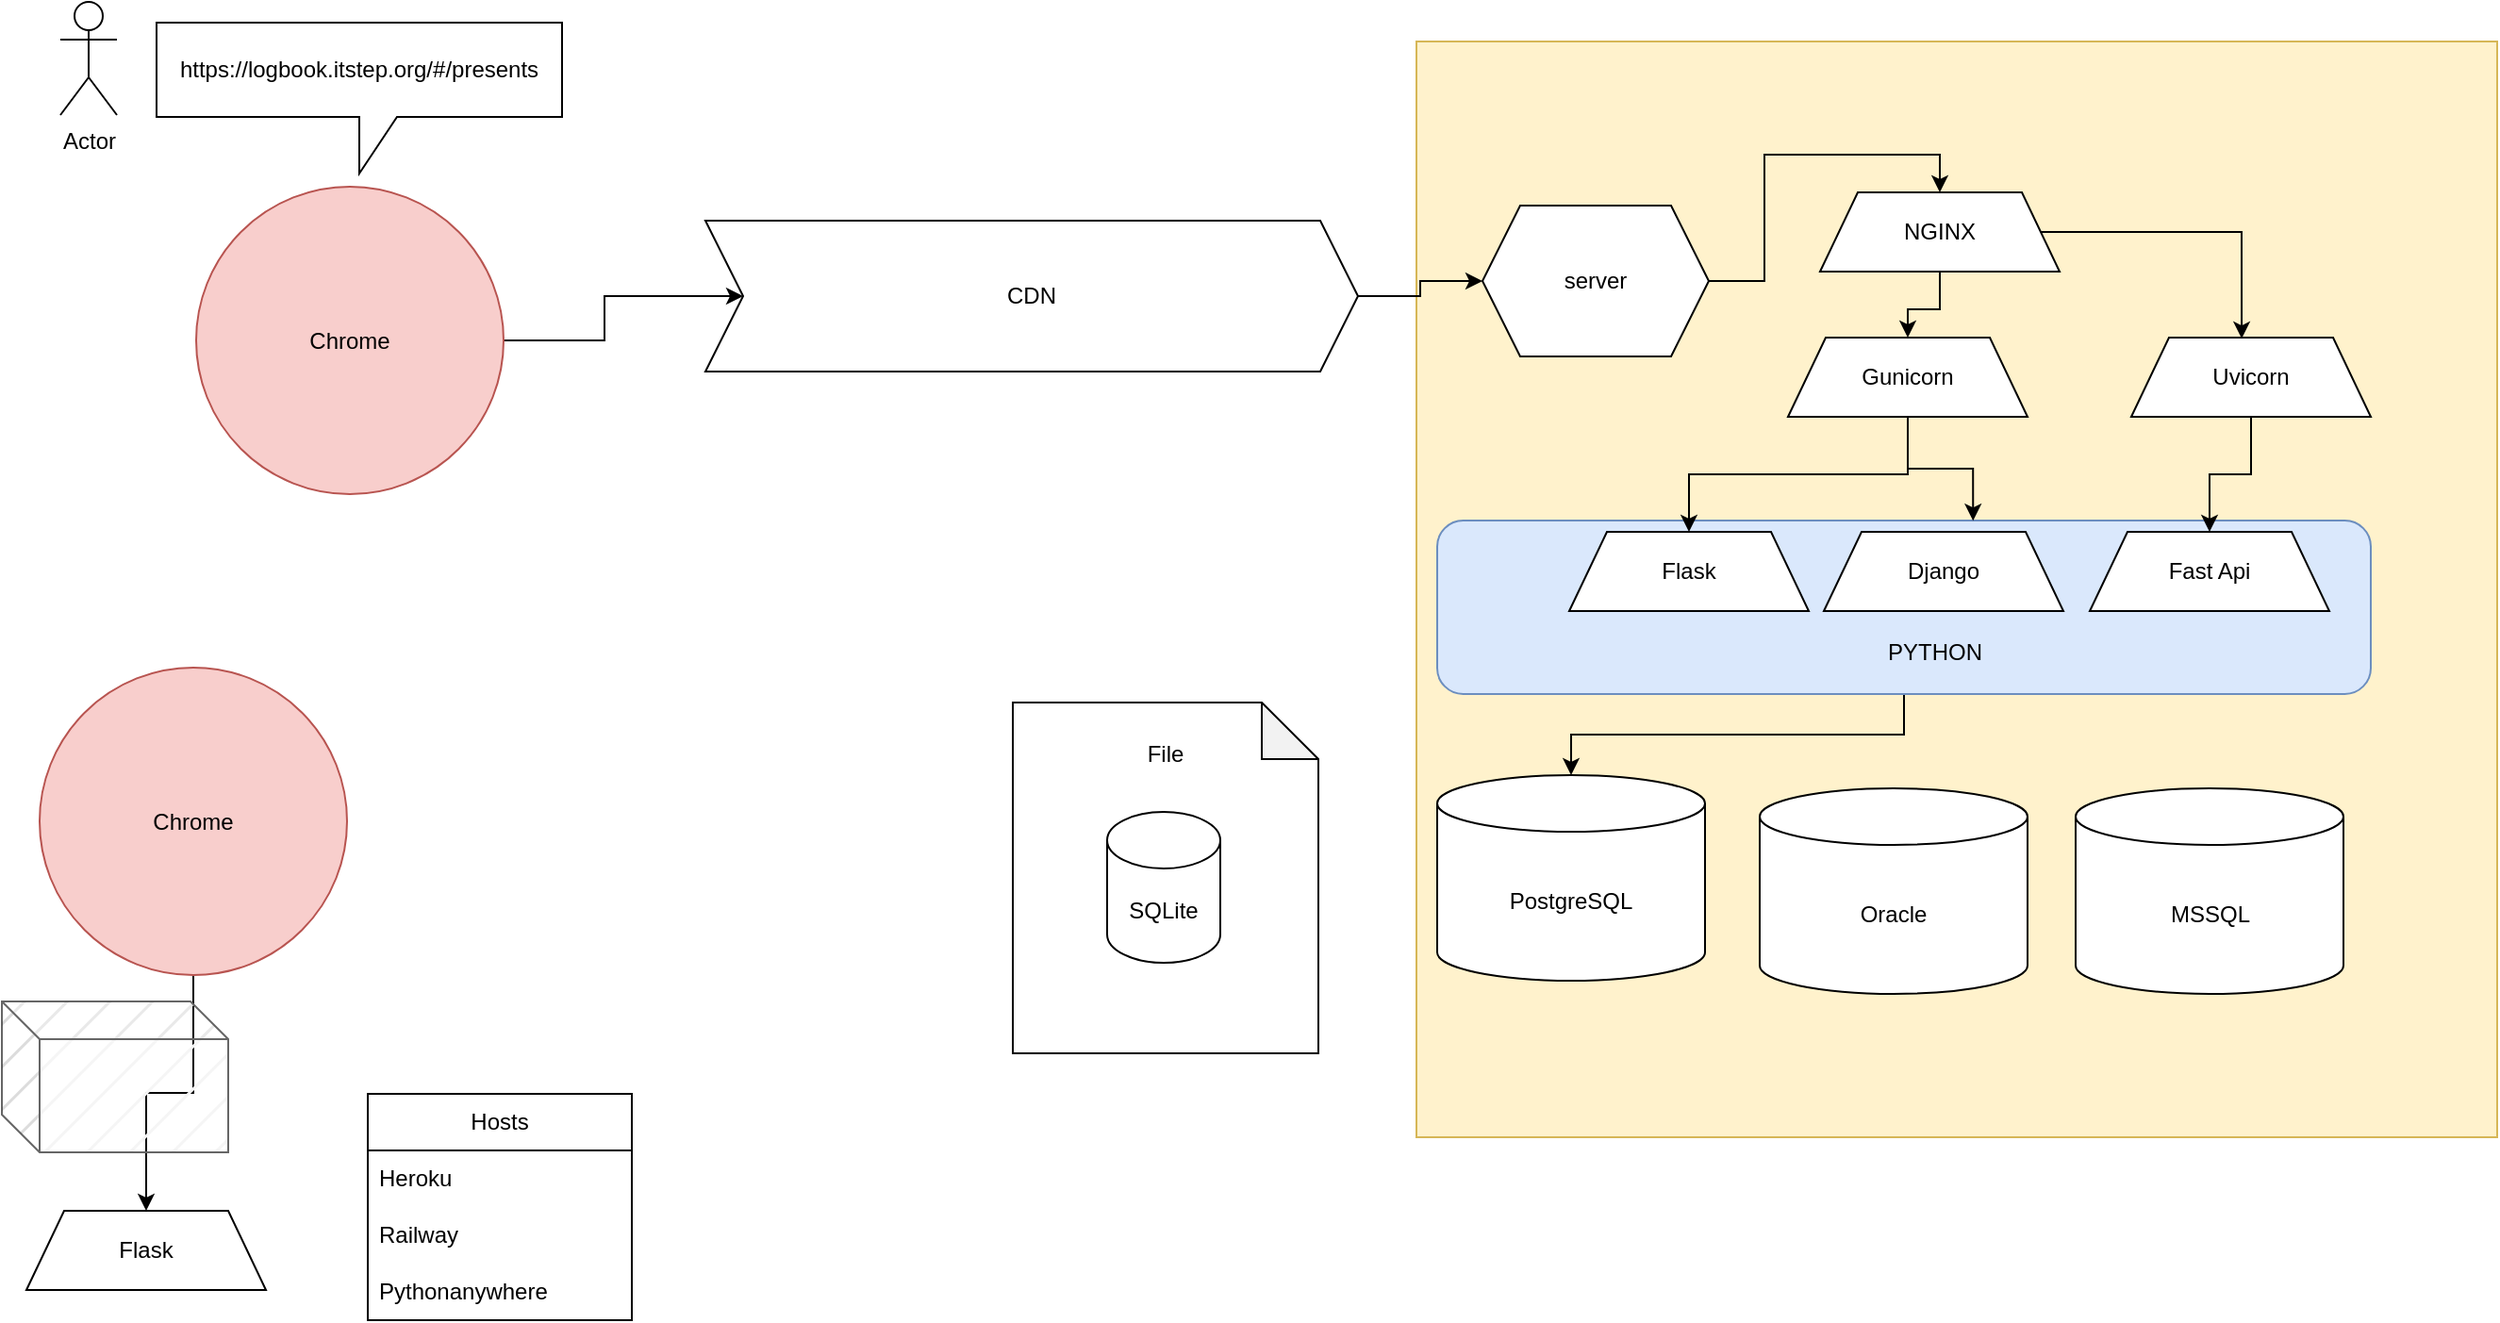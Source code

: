 <mxfile version="21.1.4" type="device">
  <diagram name="Page-1" id="T1vVBj9RWPU7JyRBVLPk">
    <mxGraphModel dx="1293" dy="497" grid="0" gridSize="10" guides="1" tooltips="1" connect="1" arrows="1" fold="1" page="0" pageScale="1" pageWidth="827" pageHeight="1169" math="0" shadow="0">
      <root>
        <mxCell id="0" />
        <mxCell id="1" parent="0" />
        <mxCell id="Lg-eeuvkgcDiOb89N3YI-42" value="" style="shape=note;whiteSpace=wrap;html=1;backgroundOutline=1;darkOpacity=0.05;" parent="1" vertex="1">
          <mxGeometry x="412" y="613.5" width="162" height="186" as="geometry" />
        </mxCell>
        <mxCell id="Lg-eeuvkgcDiOb89N3YI-34" value="" style="rounded=0;whiteSpace=wrap;html=1;fillColor=#fff2cc;strokeColor=#d6b656;" parent="1" vertex="1">
          <mxGeometry x="626" y="263" width="573" height="581" as="geometry" />
        </mxCell>
        <mxCell id="Lg-eeuvkgcDiOb89N3YI-25" style="edgeStyle=orthogonalEdgeStyle;rounded=0;orthogonalLoop=1;jettySize=auto;html=1;" parent="1" source="Lg-eeuvkgcDiOb89N3YI-16" target="Lg-eeuvkgcDiOb89N3YI-22" edge="1">
          <mxGeometry relative="1" as="geometry" />
        </mxCell>
        <mxCell id="Lg-eeuvkgcDiOb89N3YI-16" value="" style="rounded=1;whiteSpace=wrap;html=1;fillColor=#dae8fc;strokeColor=#6c8ebf;" parent="1" vertex="1">
          <mxGeometry x="637" y="517" width="495" height="92" as="geometry" />
        </mxCell>
        <mxCell id="Lg-eeuvkgcDiOb89N3YI-2" value="Actor" style="shape=umlActor;verticalLabelPosition=bottom;verticalAlign=top;html=1;outlineConnect=0;" parent="1" vertex="1">
          <mxGeometry x="-93" y="242" width="30" height="60" as="geometry" />
        </mxCell>
        <mxCell id="Lg-eeuvkgcDiOb89N3YI-3" value="https://logbook.itstep.org/#/presents" style="shape=callout;whiteSpace=wrap;html=1;perimeter=calloutPerimeter;" parent="1" vertex="1">
          <mxGeometry x="-42" y="253" width="215" height="80" as="geometry" />
        </mxCell>
        <mxCell id="Lg-eeuvkgcDiOb89N3YI-6" value="" style="edgeStyle=orthogonalEdgeStyle;rounded=0;orthogonalLoop=1;jettySize=auto;html=1;" parent="1" source="Lg-eeuvkgcDiOb89N3YI-4" target="Lg-eeuvkgcDiOb89N3YI-5" edge="1">
          <mxGeometry relative="1" as="geometry" />
        </mxCell>
        <mxCell id="Lg-eeuvkgcDiOb89N3YI-4" value="Chrome" style="ellipse;whiteSpace=wrap;html=1;aspect=fixed;fillColor=#f8cecc;strokeColor=#b85450;" parent="1" vertex="1">
          <mxGeometry x="-21" y="340" width="163" height="163" as="geometry" />
        </mxCell>
        <mxCell id="Lg-eeuvkgcDiOb89N3YI-8" style="edgeStyle=orthogonalEdgeStyle;rounded=0;orthogonalLoop=1;jettySize=auto;html=1;" parent="1" source="Lg-eeuvkgcDiOb89N3YI-5" target="Lg-eeuvkgcDiOb89N3YI-7" edge="1">
          <mxGeometry relative="1" as="geometry" />
        </mxCell>
        <mxCell id="Lg-eeuvkgcDiOb89N3YI-5" value="CDN" style="shape=step;perimeter=stepPerimeter;whiteSpace=wrap;html=1;fixedSize=1;" parent="1" vertex="1">
          <mxGeometry x="249" y="358" width="346" height="80" as="geometry" />
        </mxCell>
        <mxCell id="Lg-eeuvkgcDiOb89N3YI-11" style="edgeStyle=orthogonalEdgeStyle;rounded=0;orthogonalLoop=1;jettySize=auto;html=1;entryX=0.5;entryY=0;entryDx=0;entryDy=0;" parent="1" source="Lg-eeuvkgcDiOb89N3YI-7" target="Lg-eeuvkgcDiOb89N3YI-10" edge="1">
          <mxGeometry relative="1" as="geometry" />
        </mxCell>
        <mxCell id="Lg-eeuvkgcDiOb89N3YI-7" value="server" style="shape=hexagon;perimeter=hexagonPerimeter2;whiteSpace=wrap;html=1;fixedSize=1;" parent="1" vertex="1">
          <mxGeometry x="661" y="350" width="120" height="80" as="geometry" />
        </mxCell>
        <mxCell id="Lg-eeuvkgcDiOb89N3YI-18" style="edgeStyle=orthogonalEdgeStyle;rounded=0;orthogonalLoop=1;jettySize=auto;html=1;entryX=0.5;entryY=0;entryDx=0;entryDy=0;" parent="1" source="Lg-eeuvkgcDiOb89N3YI-10" target="Lg-eeuvkgcDiOb89N3YI-12" edge="1">
          <mxGeometry relative="1" as="geometry" />
        </mxCell>
        <mxCell id="jeXQXxzZuC-coqh5SQHI-1" style="edgeStyle=orthogonalEdgeStyle;rounded=0;orthogonalLoop=1;jettySize=auto;html=1;entryX=0.461;entryY=0.013;entryDx=0;entryDy=0;entryPerimeter=0;" edge="1" parent="1" source="Lg-eeuvkgcDiOb89N3YI-10" target="Lg-eeuvkgcDiOb89N3YI-26">
          <mxGeometry relative="1" as="geometry" />
        </mxCell>
        <mxCell id="Lg-eeuvkgcDiOb89N3YI-10" value="NGINX" style="shape=trapezoid;perimeter=trapezoidPerimeter;whiteSpace=wrap;html=1;fixedSize=1;" parent="1" vertex="1">
          <mxGeometry x="840" y="343" width="127" height="42" as="geometry" />
        </mxCell>
        <mxCell id="Lg-eeuvkgcDiOb89N3YI-19" style="edgeStyle=orthogonalEdgeStyle;rounded=0;orthogonalLoop=1;jettySize=auto;html=1;entryX=0.574;entryY=0.001;entryDx=0;entryDy=0;entryPerimeter=0;" parent="1" source="Lg-eeuvkgcDiOb89N3YI-12" target="Lg-eeuvkgcDiOb89N3YI-16" edge="1">
          <mxGeometry relative="1" as="geometry" />
        </mxCell>
        <mxCell id="Lg-eeuvkgcDiOb89N3YI-28" style="edgeStyle=orthogonalEdgeStyle;rounded=0;orthogonalLoop=1;jettySize=auto;html=1;" parent="1" source="Lg-eeuvkgcDiOb89N3YI-12" target="Lg-eeuvkgcDiOb89N3YI-13" edge="1">
          <mxGeometry relative="1" as="geometry" />
        </mxCell>
        <mxCell id="Lg-eeuvkgcDiOb89N3YI-12" value="Gunicorn" style="shape=trapezoid;perimeter=trapezoidPerimeter;whiteSpace=wrap;html=1;fixedSize=1;" parent="1" vertex="1">
          <mxGeometry x="823" y="420" width="127" height="42" as="geometry" />
        </mxCell>
        <mxCell id="Lg-eeuvkgcDiOb89N3YI-13" value="Flask" style="shape=trapezoid;perimeter=trapezoidPerimeter;whiteSpace=wrap;html=1;fixedSize=1;" parent="1" vertex="1">
          <mxGeometry x="707" y="523" width="127" height="42" as="geometry" />
        </mxCell>
        <mxCell id="Lg-eeuvkgcDiOb89N3YI-14" value="Django" style="shape=trapezoid;perimeter=trapezoidPerimeter;whiteSpace=wrap;html=1;fixedSize=1;" parent="1" vertex="1">
          <mxGeometry x="842" y="523" width="127" height="42" as="geometry" />
        </mxCell>
        <mxCell id="Lg-eeuvkgcDiOb89N3YI-15" value="Fast Api" style="shape=trapezoid;perimeter=trapezoidPerimeter;whiteSpace=wrap;html=1;fixedSize=1;" parent="1" vertex="1">
          <mxGeometry x="983" y="523" width="127" height="42" as="geometry" />
        </mxCell>
        <mxCell id="Lg-eeuvkgcDiOb89N3YI-17" value="PYTHON" style="text;html=1;strokeColor=none;fillColor=none;align=center;verticalAlign=middle;whiteSpace=wrap;rounded=0;" parent="1" vertex="1">
          <mxGeometry x="871" y="572" width="60" height="30" as="geometry" />
        </mxCell>
        <mxCell id="Lg-eeuvkgcDiOb89N3YI-22" value="PostgreSQL" style="shape=cylinder3;whiteSpace=wrap;html=1;boundedLbl=1;backgroundOutline=1;size=15;" parent="1" vertex="1">
          <mxGeometry x="637" y="652" width="142" height="109" as="geometry" />
        </mxCell>
        <mxCell id="Lg-eeuvkgcDiOb89N3YI-23" value="Oracle" style="shape=cylinder3;whiteSpace=wrap;html=1;boundedLbl=1;backgroundOutline=1;size=15;" parent="1" vertex="1">
          <mxGeometry x="808" y="659" width="142" height="109" as="geometry" />
        </mxCell>
        <mxCell id="Lg-eeuvkgcDiOb89N3YI-24" value="MSSQL" style="shape=cylinder3;whiteSpace=wrap;html=1;boundedLbl=1;backgroundOutline=1;size=15;" parent="1" vertex="1">
          <mxGeometry x="975.5" y="659" width="142" height="109" as="geometry" />
        </mxCell>
        <mxCell id="Lg-eeuvkgcDiOb89N3YI-27" style="edgeStyle=orthogonalEdgeStyle;rounded=0;orthogonalLoop=1;jettySize=auto;html=1;" parent="1" source="Lg-eeuvkgcDiOb89N3YI-26" target="Lg-eeuvkgcDiOb89N3YI-15" edge="1">
          <mxGeometry relative="1" as="geometry" />
        </mxCell>
        <mxCell id="Lg-eeuvkgcDiOb89N3YI-26" value="Uvicorn" style="shape=trapezoid;perimeter=trapezoidPerimeter;whiteSpace=wrap;html=1;fixedSize=1;" parent="1" vertex="1">
          <mxGeometry x="1005" y="420" width="127" height="42" as="geometry" />
        </mxCell>
        <mxCell id="Lg-eeuvkgcDiOb89N3YI-35" style="edgeStyle=orthogonalEdgeStyle;rounded=0;orthogonalLoop=1;jettySize=auto;html=1;entryX=0.5;entryY=0;entryDx=0;entryDy=0;" parent="1" source="Lg-eeuvkgcDiOb89N3YI-29" target="Lg-eeuvkgcDiOb89N3YI-33" edge="1">
          <mxGeometry relative="1" as="geometry" />
        </mxCell>
        <mxCell id="Lg-eeuvkgcDiOb89N3YI-29" value="Chrome" style="ellipse;whiteSpace=wrap;html=1;aspect=fixed;fillColor=#f8cecc;strokeColor=#b85450;" parent="1" vertex="1">
          <mxGeometry x="-104" y="595" width="163" height="163" as="geometry" />
        </mxCell>
        <mxCell id="Lg-eeuvkgcDiOb89N3YI-33" value="Flask" style="shape=trapezoid;perimeter=trapezoidPerimeter;whiteSpace=wrap;html=1;fixedSize=1;" parent="1" vertex="1">
          <mxGeometry x="-111" y="883" width="127" height="42" as="geometry" />
        </mxCell>
        <mxCell id="Lg-eeuvkgcDiOb89N3YI-36" value="Hosts" style="swimlane;fontStyle=0;childLayout=stackLayout;horizontal=1;startSize=30;horizontalStack=0;resizeParent=1;resizeParentMax=0;resizeLast=0;collapsible=1;marginBottom=0;whiteSpace=wrap;html=1;" parent="1" vertex="1">
          <mxGeometry x="70" y="821" width="140" height="120" as="geometry" />
        </mxCell>
        <mxCell id="Lg-eeuvkgcDiOb89N3YI-37" value="Heroku" style="text;strokeColor=none;fillColor=none;align=left;verticalAlign=middle;spacingLeft=4;spacingRight=4;overflow=hidden;points=[[0,0.5],[1,0.5]];portConstraint=eastwest;rotatable=0;whiteSpace=wrap;html=1;" parent="Lg-eeuvkgcDiOb89N3YI-36" vertex="1">
          <mxGeometry y="30" width="140" height="30" as="geometry" />
        </mxCell>
        <mxCell id="Lg-eeuvkgcDiOb89N3YI-38" value="Railway" style="text;strokeColor=none;fillColor=none;align=left;verticalAlign=middle;spacingLeft=4;spacingRight=4;overflow=hidden;points=[[0,0.5],[1,0.5]];portConstraint=eastwest;rotatable=0;whiteSpace=wrap;html=1;" parent="Lg-eeuvkgcDiOb89N3YI-36" vertex="1">
          <mxGeometry y="60" width="140" height="30" as="geometry" />
        </mxCell>
        <mxCell id="Lg-eeuvkgcDiOb89N3YI-39" value="Pythonanywhere" style="text;strokeColor=none;fillColor=none;align=left;verticalAlign=middle;spacingLeft=4;spacingRight=4;overflow=hidden;points=[[0,0.5],[1,0.5]];portConstraint=eastwest;rotatable=0;whiteSpace=wrap;html=1;" parent="Lg-eeuvkgcDiOb89N3YI-36" vertex="1">
          <mxGeometry y="90" width="140" height="30" as="geometry" />
        </mxCell>
        <mxCell id="Lg-eeuvkgcDiOb89N3YI-40" value="" style="shape=cube;whiteSpace=wrap;html=1;boundedLbl=1;backgroundOutline=1;darkOpacity=0.05;darkOpacity2=0.1;fillColor=#f5f5f5;fontColor=#333333;strokeColor=#666666;fillStyle=hatch;" parent="1" vertex="1">
          <mxGeometry x="-124" y="772" width="120" height="80" as="geometry" />
        </mxCell>
        <mxCell id="Lg-eeuvkgcDiOb89N3YI-41" value="SQLite" style="shape=cylinder3;whiteSpace=wrap;html=1;boundedLbl=1;backgroundOutline=1;size=15;" parent="1" vertex="1">
          <mxGeometry x="462" y="671.5" width="60" height="80" as="geometry" />
        </mxCell>
        <mxCell id="Lg-eeuvkgcDiOb89N3YI-43" value="File" style="text;html=1;strokeColor=none;fillColor=none;align=center;verticalAlign=middle;whiteSpace=wrap;rounded=0;" parent="1" vertex="1">
          <mxGeometry x="463" y="625.5" width="60" height="30" as="geometry" />
        </mxCell>
      </root>
    </mxGraphModel>
  </diagram>
</mxfile>
